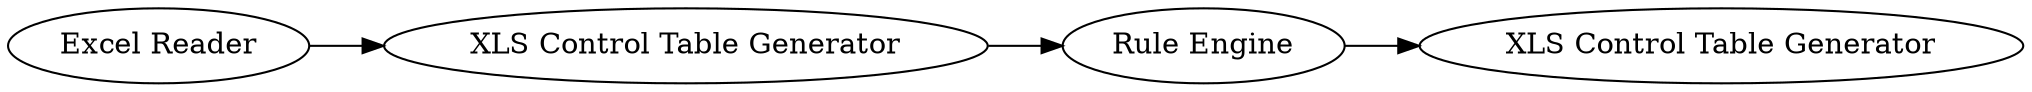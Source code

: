 digraph {
	1 [label="Excel Reader"]
	2 [label="XLS Control Table Generator"]
	3 [label="Rule Engine"]
	4 [label="XLS Control Table Generator"]
	1 -> 2
	2 -> 3
	3 -> 4
	rankdir=LR
}

